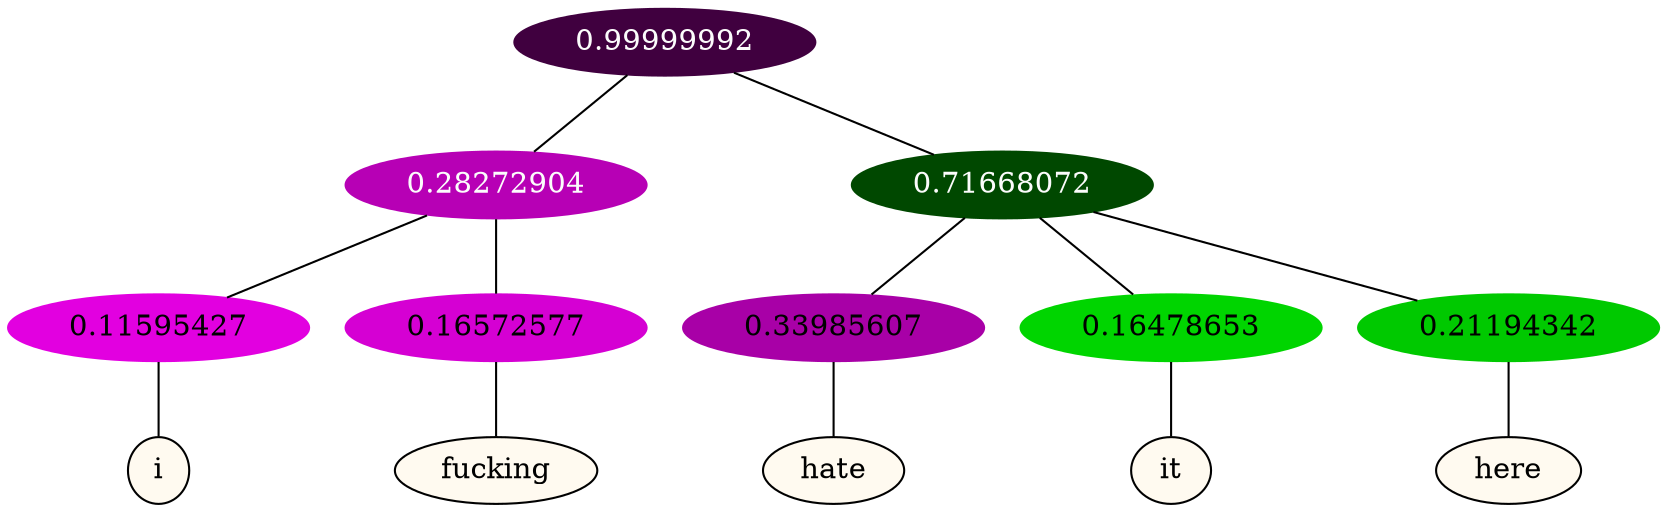 graph {
	node [format=png height=0.15 nodesep=0.001 ordering=out overlap=prism overlap_scaling=0.01 ranksep=0.001 ratio=0.2 style=filled width=0.15]
	{
		rank=same
		a_w_3 [label=i color=black fillcolor=floralwhite style="filled,solid"]
		a_w_4 [label=fucking color=black fillcolor=floralwhite style="filled,solid"]
		a_w_5 [label=hate color=black fillcolor=floralwhite style="filled,solid"]
		a_w_6 [label=it color=black fillcolor=floralwhite style="filled,solid"]
		a_w_7 [label=here color=black fillcolor=floralwhite style="filled,solid"]
	}
	a_n_3 -- a_w_3
	a_n_4 -- a_w_4
	a_n_5 -- a_w_5
	a_n_6 -- a_w_6
	a_n_7 -- a_w_7
	{
		rank=same
		a_n_3 [label=0.11595427 color="0.835 1.000 0.884" fontcolor=black]
		a_n_4 [label=0.16572577 color="0.835 1.000 0.834" fontcolor=black]
		a_n_5 [label=0.33985607 color="0.835 1.000 0.660" fontcolor=black]
		a_n_6 [label=0.16478653 color="0.334 1.000 0.835" fontcolor=black]
		a_n_7 [label=0.21194342 color="0.334 1.000 0.788" fontcolor=black]
	}
	a_n_0 [label=0.99999992 color="0.835 1.000 0.250" fontcolor=grey99]
	a_n_1 [label=0.28272904 color="0.835 1.000 0.717" fontcolor=grey99]
	a_n_0 -- a_n_1
	a_n_2 [label=0.71668072 color="0.334 1.000 0.283" fontcolor=grey99]
	a_n_0 -- a_n_2
	a_n_1 -- a_n_3
	a_n_1 -- a_n_4
	a_n_2 -- a_n_5
	a_n_2 -- a_n_6
	a_n_2 -- a_n_7
}
